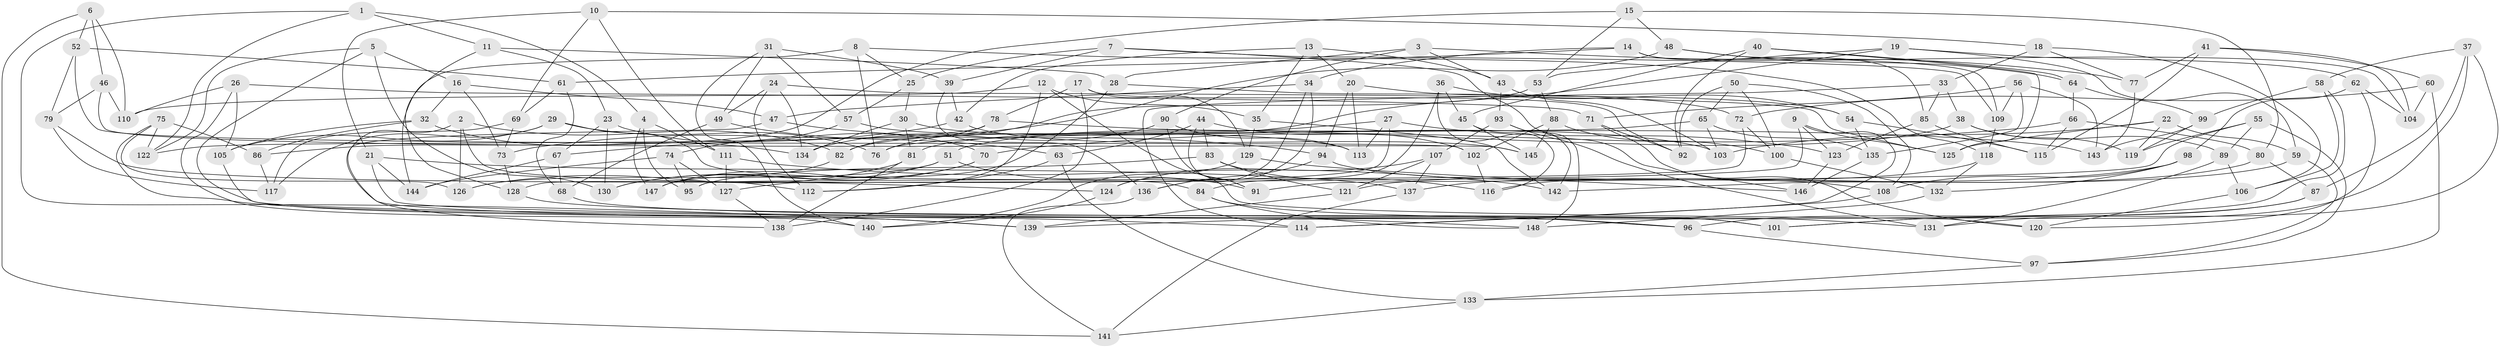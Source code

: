 // Generated by graph-tools (version 1.1) at 2025/03/03/09/25 03:03:09]
// undirected, 148 vertices, 296 edges
graph export_dot {
graph [start="1"]
  node [color=gray90,style=filled];
  1;
  2;
  3;
  4;
  5;
  6;
  7;
  8;
  9;
  10;
  11;
  12;
  13;
  14;
  15;
  16;
  17;
  18;
  19;
  20;
  21;
  22;
  23;
  24;
  25;
  26;
  27;
  28;
  29;
  30;
  31;
  32;
  33;
  34;
  35;
  36;
  37;
  38;
  39;
  40;
  41;
  42;
  43;
  44;
  45;
  46;
  47;
  48;
  49;
  50;
  51;
  52;
  53;
  54;
  55;
  56;
  57;
  58;
  59;
  60;
  61;
  62;
  63;
  64;
  65;
  66;
  67;
  68;
  69;
  70;
  71;
  72;
  73;
  74;
  75;
  76;
  77;
  78;
  79;
  80;
  81;
  82;
  83;
  84;
  85;
  86;
  87;
  88;
  89;
  90;
  91;
  92;
  93;
  94;
  95;
  96;
  97;
  98;
  99;
  100;
  101;
  102;
  103;
  104;
  105;
  106;
  107;
  108;
  109;
  110;
  111;
  112;
  113;
  114;
  115;
  116;
  117;
  118;
  119;
  120;
  121;
  122;
  123;
  124;
  125;
  126;
  127;
  128;
  129;
  130;
  131;
  132;
  133;
  134;
  135;
  136;
  137;
  138;
  139;
  140;
  141;
  142;
  143;
  144;
  145;
  146;
  147;
  148;
  1 -- 122;
  1 -- 4;
  1 -- 11;
  1 -- 139;
  2 -- 112;
  2 -- 139;
  2 -- 82;
  2 -- 126;
  3 -- 43;
  3 -- 90;
  3 -- 28;
  3 -- 77;
  4 -- 111;
  4 -- 147;
  4 -- 95;
  5 -- 122;
  5 -- 16;
  5 -- 101;
  5 -- 130;
  6 -- 110;
  6 -- 46;
  6 -- 52;
  6 -- 141;
  7 -- 39;
  7 -- 146;
  7 -- 109;
  7 -- 25;
  8 -- 144;
  8 -- 118;
  8 -- 25;
  8 -- 76;
  9 -- 114;
  9 -- 127;
  9 -- 125;
  9 -- 123;
  10 -- 21;
  10 -- 111;
  10 -- 18;
  10 -- 69;
  11 -- 28;
  11 -- 23;
  11 -- 128;
  12 -- 110;
  12 -- 120;
  12 -- 35;
  12 -- 112;
  13 -- 35;
  13 -- 43;
  13 -- 20;
  13 -- 42;
  14 -- 61;
  14 -- 34;
  14 -- 85;
  14 -- 104;
  15 -- 86;
  15 -- 80;
  15 -- 53;
  15 -- 48;
  16 -- 32;
  16 -- 47;
  16 -- 73;
  17 -- 92;
  17 -- 138;
  17 -- 78;
  17 -- 129;
  18 -- 77;
  18 -- 33;
  18 -- 106;
  19 -- 53;
  19 -- 62;
  19 -- 82;
  19 -- 59;
  20 -- 54;
  20 -- 94;
  20 -- 113;
  21 -- 144;
  21 -- 96;
  21 -- 137;
  22 -- 119;
  22 -- 125;
  22 -- 103;
  22 -- 59;
  23 -- 70;
  23 -- 67;
  23 -- 130;
  24 -- 134;
  24 -- 125;
  24 -- 112;
  24 -- 49;
  25 -- 57;
  25 -- 30;
  26 -- 110;
  26 -- 140;
  26 -- 105;
  26 -- 71;
  27 -- 128;
  27 -- 123;
  27 -- 81;
  27 -- 113;
  28 -- 72;
  28 -- 147;
  29 -- 76;
  29 -- 105;
  29 -- 84;
  29 -- 117;
  30 -- 103;
  30 -- 134;
  30 -- 81;
  31 -- 140;
  31 -- 49;
  31 -- 57;
  31 -- 39;
  32 -- 134;
  32 -- 105;
  32 -- 86;
  33 -- 85;
  33 -- 38;
  33 -- 114;
  34 -- 47;
  34 -- 136;
  34 -- 124;
  35 -- 129;
  35 -- 142;
  36 -- 54;
  36 -- 45;
  36 -- 116;
  36 -- 84;
  37 -- 101;
  37 -- 87;
  37 -- 131;
  37 -- 58;
  38 -- 119;
  38 -- 89;
  38 -- 51;
  39 -- 136;
  39 -- 42;
  40 -- 64;
  40 -- 45;
  40 -- 92;
  40 -- 125;
  41 -- 104;
  41 -- 60;
  41 -- 115;
  41 -- 77;
  42 -- 67;
  42 -- 145;
  43 -- 93;
  43 -- 103;
  44 -- 83;
  44 -- 63;
  44 -- 102;
  44 -- 91;
  45 -- 142;
  45 -- 145;
  46 -- 79;
  46 -- 110;
  46 -- 145;
  47 -- 94;
  47 -- 138;
  48 -- 73;
  48 -- 64;
  48 -- 109;
  49 -- 68;
  49 -- 63;
  50 -- 108;
  50 -- 65;
  50 -- 92;
  50 -- 100;
  51 -- 91;
  51 -- 130;
  51 -- 126;
  52 -- 61;
  52 -- 102;
  52 -- 79;
  53 -- 76;
  53 -- 88;
  54 -- 115;
  54 -- 135;
  55 -- 91;
  55 -- 97;
  55 -- 89;
  55 -- 119;
  56 -- 71;
  56 -- 109;
  56 -- 143;
  56 -- 135;
  57 -- 74;
  57 -- 113;
  58 -- 106;
  58 -- 99;
  58 -- 139;
  59 -- 97;
  59 -- 142;
  60 -- 72;
  60 -- 104;
  60 -- 133;
  61 -- 69;
  61 -- 68;
  62 -- 104;
  62 -- 120;
  62 -- 98;
  63 -- 133;
  63 -- 112;
  64 -- 99;
  64 -- 66;
  65 -- 76;
  65 -- 103;
  65 -- 135;
  66 -- 70;
  66 -- 80;
  66 -- 115;
  67 -- 144;
  67 -- 68;
  68 -- 101;
  69 -- 73;
  69 -- 117;
  70 -- 130;
  70 -- 147;
  71 -- 92;
  71 -- 120;
  72 -- 95;
  72 -- 100;
  73 -- 128;
  74 -- 95;
  74 -- 144;
  74 -- 127;
  75 -- 126;
  75 -- 122;
  75 -- 86;
  75 -- 114;
  77 -- 143;
  78 -- 143;
  78 -- 122;
  78 -- 82;
  79 -- 124;
  79 -- 117;
  80 -- 87;
  80 -- 116;
  81 -- 138;
  81 -- 126;
  82 -- 147;
  83 -- 121;
  83 -- 95;
  83 -- 116;
  84 -- 96;
  84 -- 148;
  85 -- 115;
  85 -- 123;
  86 -- 117;
  87 -- 101;
  87 -- 96;
  88 -- 102;
  88 -- 100;
  88 -- 145;
  89 -- 131;
  89 -- 106;
  90 -- 134;
  90 -- 113;
  90 -- 91;
  93 -- 131;
  93 -- 107;
  93 -- 148;
  94 -- 108;
  94 -- 136;
  96 -- 97;
  97 -- 133;
  98 -- 108;
  98 -- 132;
  98 -- 137;
  99 -- 143;
  99 -- 119;
  100 -- 132;
  102 -- 116;
  105 -- 148;
  106 -- 120;
  107 -- 137;
  107 -- 121;
  107 -- 124;
  108 -- 114;
  109 -- 118;
  111 -- 142;
  111 -- 127;
  118 -- 121;
  118 -- 132;
  121 -- 139;
  123 -- 146;
  124 -- 140;
  127 -- 138;
  128 -- 131;
  129 -- 146;
  129 -- 140;
  132 -- 148;
  133 -- 141;
  135 -- 146;
  136 -- 141;
  137 -- 141;
}
